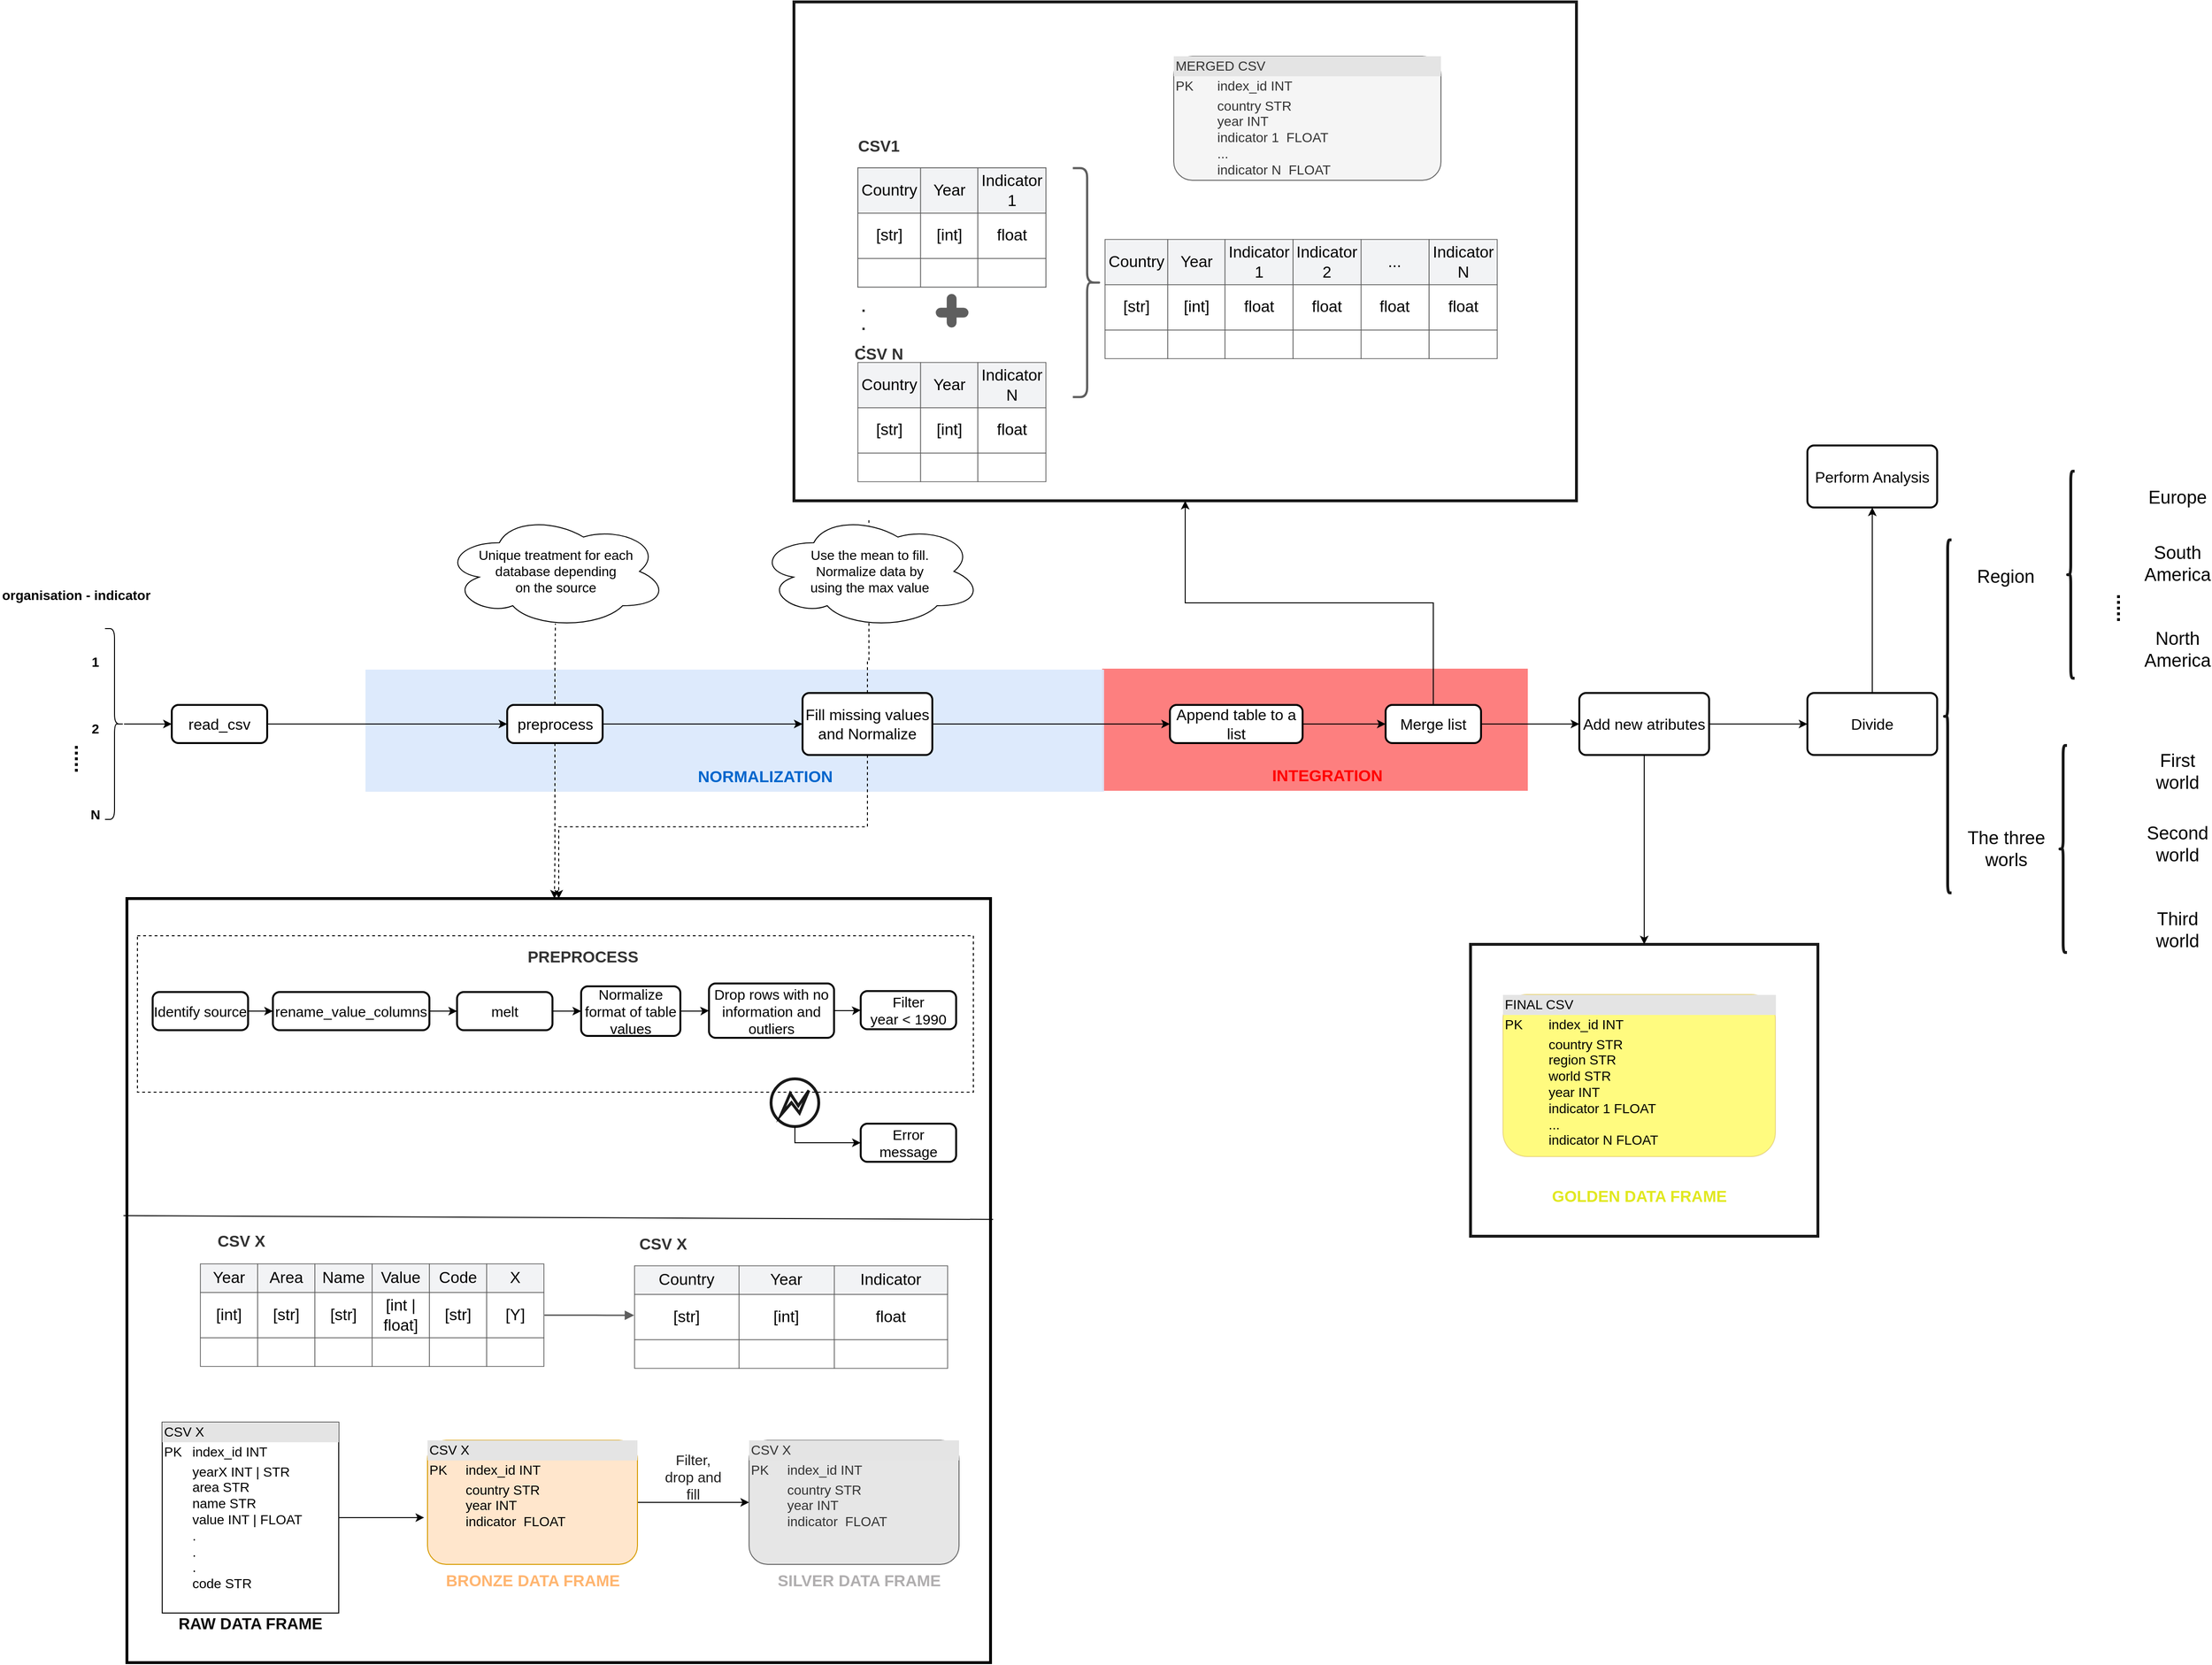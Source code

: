 <mxfile version="20.0.4" type="device"><diagram id="fOtdkiaOaogUFahWr9ya" name="Page-1"><mxGraphModel dx="1955" dy="2128" grid="0" gridSize="10" guides="1" tooltips="1" connect="1" arrows="1" fold="1" page="1" pageScale="1" pageWidth="850" pageHeight="1100" background="#ffffff" math="0" shadow="0"><root><mxCell id="0"/><mxCell id="1" parent="0"/><mxCell id="xh4NHgfW4Vpct7jD42i7-13" value="" style="rounded=0;whiteSpace=wrap;html=1;fontSize=15;fillColor=#FC0000;opacity=50;strokeColor=none;" parent="1" vertex="1"><mxGeometry x="1175" y="162" width="446" height="128" as="geometry"/></mxCell><mxCell id="xh4NHgfW4Vpct7jD42i7-11" value="" style="rounded=0;whiteSpace=wrap;html=1;fontSize=15;fillColor=#dae8fc;opacity=90;strokeColor=none;" parent="1" vertex="1"><mxGeometry x="403" y="163" width="774" height="128" as="geometry"/></mxCell><mxCell id="R3XSM7Yb_mV5I6MvcC-u-404" value="" style="rounded=0;whiteSpace=wrap;html=1;shadow=0;glass=0;labelBackgroundColor=#FDF7FF;sketch=0;fontSize=19;fontColor=#9C949A;strokeColor=default;strokeWidth=3;fillColor=none;opacity=90;" parent="1" vertex="1"><mxGeometry x="852" y="-537" width="820" height="523" as="geometry"/></mxCell><mxCell id="R3XSM7Yb_mV5I6MvcC-u-280" value="" style="rounded=0;whiteSpace=wrap;html=1;fontSize=14;fillColor=none;dashed=1;" parent="1" vertex="1"><mxGeometry x="164" y="442" width="876" height="164" as="geometry"/></mxCell><mxCell id="R3XSM7Yb_mV5I6MvcC-u-223" value="" style="rounded=0;whiteSpace=wrap;html=1;fontSize=14;fillColor=none;strokeWidth=3;" parent="1" vertex="1"><mxGeometry x="153" y="403" width="905" height="801" as="geometry"/></mxCell><mxCell id="R3XSM7Yb_mV5I6MvcC-u-1" value="" style="shape=image;html=1;verticalAlign=top;verticalLabelPosition=bottom;labelBackgroundColor=#ffffff;imageAspect=0;aspect=fixed;image=https://cdn1.iconfinder.com/data/icons/bootstrap-vol-3/16/filetype-csv-128.png" parent="1" vertex="1"><mxGeometry x="80" y="120" width="40" height="40" as="geometry"/></mxCell><mxCell id="R3XSM7Yb_mV5I6MvcC-u-2" value="" style="shape=image;html=1;verticalAlign=top;verticalLabelPosition=bottom;labelBackgroundColor=#ffffff;imageAspect=0;aspect=fixed;image=https://cdn1.iconfinder.com/data/icons/bootstrap-vol-3/16/filetype-csv-128.png" parent="1" vertex="1"><mxGeometry x="80" y="190" width="40" height="40" as="geometry"/></mxCell><mxCell id="R3XSM7Yb_mV5I6MvcC-u-3" value="" style="shape=image;html=1;verticalAlign=top;verticalLabelPosition=bottom;labelBackgroundColor=#ffffff;imageAspect=0;aspect=fixed;image=https://cdn1.iconfinder.com/data/icons/bootstrap-vol-3/16/filetype-csv-128.png" parent="1" vertex="1"><mxGeometry x="80" y="280" width="40" height="40" as="geometry"/></mxCell><mxCell id="R3XSM7Yb_mV5I6MvcC-u-4" value="&lt;b&gt;&lt;font style=&quot;font-size: 14px;&quot;&gt;1&lt;/font&gt;&lt;/b&gt;" style="text;html=1;strokeColor=none;fillColor=none;align=center;verticalAlign=middle;whiteSpace=wrap;rounded=0;" parent="1" vertex="1"><mxGeometry x="90" y="140" width="60" height="30" as="geometry"/></mxCell><mxCell id="R3XSM7Yb_mV5I6MvcC-u-5" value="&lt;b&gt;&lt;font style=&quot;font-size: 14px;&quot;&gt;2&lt;/font&gt;&lt;/b&gt;" style="text;html=1;strokeColor=none;fillColor=none;align=center;verticalAlign=middle;whiteSpace=wrap;rounded=0;" parent="1" vertex="1"><mxGeometry x="90" y="210" width="60" height="30" as="geometry"/></mxCell><mxCell id="R3XSM7Yb_mV5I6MvcC-u-6" value="&lt;b&gt;&lt;font style=&quot;font-size: 14px;&quot;&gt;N&lt;/font&gt;&lt;/b&gt;" style="text;html=1;strokeColor=none;fillColor=none;align=center;verticalAlign=middle;whiteSpace=wrap;rounded=0;" parent="1" vertex="1"><mxGeometry x="90" y="300" width="60" height="30" as="geometry"/></mxCell><mxCell id="R3XSM7Yb_mV5I6MvcC-u-10" value="" style="endArrow=none;dashed=1;html=1;rounded=0;fontSize=14;strokeWidth=3;dashPattern=1 1;" parent="1" edge="1"><mxGeometry width="50" height="50" relative="1" as="geometry"><mxPoint x="100" y="270" as="sourcePoint"/><mxPoint x="100" y="240" as="targetPoint"/></mxGeometry></mxCell><mxCell id="R3XSM7Yb_mV5I6MvcC-u-17" style="edgeStyle=orthogonalEdgeStyle;rounded=0;orthogonalLoop=1;jettySize=auto;html=1;entryX=0;entryY=0.5;entryDx=0;entryDy=0;fontSize=14;strokeWidth=1;" parent="1" source="R3XSM7Yb_mV5I6MvcC-u-13" target="R3XSM7Yb_mV5I6MvcC-u-15" edge="1"><mxGeometry relative="1" as="geometry"/></mxCell><mxCell id="R3XSM7Yb_mV5I6MvcC-u-13" value="" style="shape=curlyBracket;whiteSpace=wrap;html=1;rounded=1;flipH=1;fontSize=14;size=0.5;" parent="1" vertex="1"><mxGeometry x="130" y="120" width="20" height="200" as="geometry"/></mxCell><mxCell id="R3XSM7Yb_mV5I6MvcC-u-262" style="edgeStyle=orthogonalEdgeStyle;rounded=0;orthogonalLoop=1;jettySize=auto;html=1;entryX=0;entryY=0.5;entryDx=0;entryDy=0;fontSize=19;endArrow=classic;endFill=1;strokeWidth=1;" parent="1" source="R3XSM7Yb_mV5I6MvcC-u-15" target="R3XSM7Yb_mV5I6MvcC-u-18" edge="1"><mxGeometry relative="1" as="geometry"/></mxCell><mxCell id="R3XSM7Yb_mV5I6MvcC-u-15" value="read_csv" style="rounded=1;whiteSpace=wrap;html=1;absoluteArcSize=1;arcSize=14;strokeWidth=2;fontSize=16;" parent="1" vertex="1"><mxGeometry x="200" y="200" width="100" height="40" as="geometry"/></mxCell><mxCell id="R3XSM7Yb_mV5I6MvcC-u-22" style="edgeStyle=orthogonalEdgeStyle;rounded=0;orthogonalLoop=1;jettySize=auto;html=1;entryX=0.5;entryY=0.956;entryDx=0;entryDy=0;entryPerimeter=0;fontSize=14;strokeWidth=1;dashed=1;endArrow=none;endFill=0;" parent="1" source="R3XSM7Yb_mV5I6MvcC-u-18" target="R3XSM7Yb_mV5I6MvcC-u-20" edge="1"><mxGeometry relative="1" as="geometry"/></mxCell><mxCell id="R3XSM7Yb_mV5I6MvcC-u-287" style="edgeStyle=orthogonalEdgeStyle;rounded=0;orthogonalLoop=1;jettySize=auto;html=1;fontSize=19;endArrow=classic;endFill=1;strokeWidth=1;dashed=1;" parent="1" source="R3XSM7Yb_mV5I6MvcC-u-18" target="R3XSM7Yb_mV5I6MvcC-u-223" edge="1"><mxGeometry relative="1" as="geometry"><Array as="points"><mxPoint x="601" y="360"/><mxPoint x="601" y="360"/></Array></mxGeometry></mxCell><mxCell id="TYHqvzjAZ8cryNzLJb-R-1" style="edgeStyle=orthogonalEdgeStyle;rounded=0;orthogonalLoop=1;jettySize=auto;html=1;entryX=0;entryY=0.5;entryDx=0;entryDy=0;" edge="1" parent="1" source="R3XSM7Yb_mV5I6MvcC-u-18" target="R3XSM7Yb_mV5I6MvcC-u-341"><mxGeometry relative="1" as="geometry"/></mxCell><mxCell id="R3XSM7Yb_mV5I6MvcC-u-18" value="preprocess" style="rounded=1;whiteSpace=wrap;html=1;absoluteArcSize=1;arcSize=14;strokeWidth=2;fontSize=16;" parent="1" vertex="1"><mxGeometry x="551.5" y="200" width="100" height="40" as="geometry"/></mxCell><mxCell id="R3XSM7Yb_mV5I6MvcC-u-19" value="&lt;b&gt;organisation - indicator&lt;/b&gt;" style="text;html=1;strokeColor=none;fillColor=none;align=center;verticalAlign=middle;whiteSpace=wrap;rounded=0;fontSize=14;" parent="1" vertex="1"><mxGeometry x="20" y="70" width="160" height="30" as="geometry"/></mxCell><mxCell id="R3XSM7Yb_mV5I6MvcC-u-20" value="Unique treatment for each &lt;br&gt;database depending &lt;br&gt;on the source" style="ellipse;shape=cloud;whiteSpace=wrap;html=1;rounded=0;fontSize=14;" parent="1" vertex="1"><mxGeometry x="484.5" width="235" height="120" as="geometry"/></mxCell><mxCell id="R3XSM7Yb_mV5I6MvcC-u-180" value="" style="group;dropTarget=0;pointerEvents=0;html=1;" parent="1" vertex="1"><mxGeometry x="229.97" y="786" width="360" height="107" as="geometry"/></mxCell><mxCell id="R3XSM7Yb_mV5I6MvcC-u-181" value="Year " style="shape=partialRectangle;html=1;whiteSpace=wrap;connectable=0;fillColor=#f2f3f5;strokeOpacity=100;verticalAlign=middle;spacing=3.8;strokeColor=#5e5e5e;rounded=1;absoluteArcSize=1;arcSize=9;strokeWidth=0.8;fontSize=16.7;" parent="R3XSM7Yb_mV5I6MvcC-u-180" vertex="1"><mxGeometry width="60" height="30" as="geometry"/></mxCell><mxCell id="R3XSM7Yb_mV5I6MvcC-u-182" value="Area " style="shape=partialRectangle;html=1;whiteSpace=wrap;connectable=0;fillColor=#f2f3f5;strokeOpacity=100;verticalAlign=middle;spacing=3.8;strokeColor=#5e5e5e;rounded=1;absoluteArcSize=1;arcSize=9;strokeWidth=0.8;fontSize=16.7;" parent="R3XSM7Yb_mV5I6MvcC-u-180" vertex="1"><mxGeometry x="60" width="60" height="30" as="geometry"/></mxCell><mxCell id="R3XSM7Yb_mV5I6MvcC-u-183" value="Name " style="shape=partialRectangle;html=1;whiteSpace=wrap;connectable=0;fillColor=#f2f3f5;strokeOpacity=100;verticalAlign=middle;spacing=3.8;strokeColor=#5e5e5e;rounded=1;absoluteArcSize=1;arcSize=9;strokeWidth=0.8;fontSize=16.7;" parent="R3XSM7Yb_mV5I6MvcC-u-180" vertex="1"><mxGeometry x="120" width="60" height="30" as="geometry"/></mxCell><mxCell id="R3XSM7Yb_mV5I6MvcC-u-184" value="Value" style="shape=partialRectangle;html=1;whiteSpace=wrap;connectable=0;fillColor=#f2f3f5;strokeOpacity=100;fillOpacity=100;verticalAlign=middle;spacing=3.8;strokeColor=#5e5e5e;rounded=1;absoluteArcSize=1;arcSize=9;strokeWidth=0.8;fontSize=16.7;" parent="R3XSM7Yb_mV5I6MvcC-u-180" vertex="1"><mxGeometry x="180" width="60" height="30" as="geometry"/></mxCell><mxCell id="R3XSM7Yb_mV5I6MvcC-u-185" value="Code " style="shape=partialRectangle;html=1;whiteSpace=wrap;connectable=0;fillColor=#f2f3f5;strokeOpacity=100;fillOpacity=100;verticalAlign=middle;spacing=3.8;strokeColor=#5e5e5e;rounded=1;absoluteArcSize=1;arcSize=9;strokeWidth=0.8;fontSize=16.7;" parent="R3XSM7Yb_mV5I6MvcC-u-180" vertex="1"><mxGeometry x="240" width="60" height="30" as="geometry"/></mxCell><mxCell id="R3XSM7Yb_mV5I6MvcC-u-186" value="X" style="shape=partialRectangle;html=1;whiteSpace=wrap;connectable=0;fillColor=#f2f3f5;strokeOpacity=100;fillOpacity=100;verticalAlign=middle;spacing=3.8;strokeColor=#5e5e5e;rounded=1;absoluteArcSize=1;arcSize=9;strokeWidth=0.8;fontSize=16.7;" parent="R3XSM7Yb_mV5I6MvcC-u-180" vertex="1"><mxGeometry x="300" width="60" height="30" as="geometry"/></mxCell><mxCell id="R3XSM7Yb_mV5I6MvcC-u-187" value="[int]" style="shape=partialRectangle;html=1;whiteSpace=wrap;connectable=0;strokeOpacity=100;verticalAlign=middle;spacing=3.8;strokeColor=#5e5e5e;rounded=1;absoluteArcSize=1;arcSize=9;strokeWidth=0.8;fontSize=16.7;" parent="R3XSM7Yb_mV5I6MvcC-u-180" vertex="1"><mxGeometry y="30" width="60" height="47.5" as="geometry"/></mxCell><mxCell id="R3XSM7Yb_mV5I6MvcC-u-188" value="[str]" style="shape=partialRectangle;html=1;whiteSpace=wrap;connectable=0;strokeOpacity=100;verticalAlign=middle;spacing=3.8;strokeColor=#5e5e5e;rounded=1;absoluteArcSize=1;arcSize=9;strokeWidth=0.8;fontSize=16.7;" parent="R3XSM7Yb_mV5I6MvcC-u-180" vertex="1"><mxGeometry x="60" y="30" width="60" height="47.5" as="geometry"/></mxCell><mxCell id="R3XSM7Yb_mV5I6MvcC-u-189" value="[str]" style="shape=partialRectangle;html=1;whiteSpace=wrap;connectable=0;strokeOpacity=100;verticalAlign=middle;spacing=3.8;strokeColor=#5e5e5e;rounded=1;absoluteArcSize=1;arcSize=9;strokeWidth=0.8;fontSize=16.7;" parent="R3XSM7Yb_mV5I6MvcC-u-180" vertex="1"><mxGeometry x="120" y="30" width="60" height="47.5" as="geometry"/></mxCell><mxCell id="R3XSM7Yb_mV5I6MvcC-u-190" value="[int | float]" style="shape=partialRectangle;html=1;whiteSpace=wrap;connectable=0;strokeOpacity=100;verticalAlign=middle;spacing=3.8;strokeColor=#5e5e5e;rounded=1;absoluteArcSize=1;arcSize=9;strokeWidth=0.8;fontSize=16.7;" parent="R3XSM7Yb_mV5I6MvcC-u-180" vertex="1"><mxGeometry x="180" y="30" width="60" height="47.5" as="geometry"/></mxCell><mxCell id="R3XSM7Yb_mV5I6MvcC-u-191" value="[str]" style="shape=partialRectangle;html=1;whiteSpace=wrap;connectable=0;strokeOpacity=100;verticalAlign=middle;spacing=3.8;strokeColor=#5e5e5e;rounded=1;absoluteArcSize=1;arcSize=9;strokeWidth=0.8;fontSize=16.7;" parent="R3XSM7Yb_mV5I6MvcC-u-180" vertex="1"><mxGeometry x="240" y="30" width="60" height="47.5" as="geometry"/></mxCell><mxCell id="R3XSM7Yb_mV5I6MvcC-u-192" value="[Y]" style="shape=partialRectangle;html=1;whiteSpace=wrap;connectable=0;strokeOpacity=100;verticalAlign=middle;spacing=3.8;strokeColor=#5e5e5e;rounded=1;absoluteArcSize=1;arcSize=9;strokeWidth=0.8;fontSize=16.7;" parent="R3XSM7Yb_mV5I6MvcC-u-180" vertex="1"><mxGeometry x="300" y="30" width="60" height="47.5" as="geometry"/></mxCell><mxCell id="R3XSM7Yb_mV5I6MvcC-u-193" value="" style="shape=partialRectangle;html=1;whiteSpace=wrap;connectable=0;strokeOpacity=100;verticalAlign=middle;spacing=3.8;strokeColor=#5e5e5e;rounded=1;absoluteArcSize=1;arcSize=9;strokeWidth=0.8;fontSize=13;" parent="R3XSM7Yb_mV5I6MvcC-u-180" vertex="1"><mxGeometry y="77.5" width="60" height="30" as="geometry"/></mxCell><mxCell id="R3XSM7Yb_mV5I6MvcC-u-194" value="" style="shape=partialRectangle;html=1;whiteSpace=wrap;connectable=0;strokeOpacity=100;verticalAlign=middle;spacing=3.8;strokeColor=#5e5e5e;rounded=1;absoluteArcSize=1;arcSize=9;strokeWidth=0.8;fontSize=13;" parent="R3XSM7Yb_mV5I6MvcC-u-180" vertex="1"><mxGeometry x="60" y="77.5" width="60" height="30" as="geometry"/></mxCell><mxCell id="R3XSM7Yb_mV5I6MvcC-u-195" value="" style="shape=partialRectangle;html=1;whiteSpace=wrap;connectable=0;strokeOpacity=100;verticalAlign=middle;spacing=3.8;strokeColor=#5e5e5e;rounded=1;absoluteArcSize=1;arcSize=9;strokeWidth=0.8;fontSize=13;" parent="R3XSM7Yb_mV5I6MvcC-u-180" vertex="1"><mxGeometry x="120" y="77.5" width="60" height="30" as="geometry"/></mxCell><mxCell id="R3XSM7Yb_mV5I6MvcC-u-196" value="" style="shape=partialRectangle;html=1;whiteSpace=wrap;connectable=0;strokeOpacity=100;verticalAlign=middle;spacing=3.8;strokeColor=#5e5e5e;rounded=1;absoluteArcSize=1;arcSize=9;strokeWidth=0.8;fontSize=13;" parent="R3XSM7Yb_mV5I6MvcC-u-180" vertex="1"><mxGeometry x="180" y="77.5" width="60" height="30" as="geometry"/></mxCell><mxCell id="R3XSM7Yb_mV5I6MvcC-u-197" value="" style="shape=partialRectangle;html=1;whiteSpace=wrap;connectable=0;strokeOpacity=100;verticalAlign=middle;spacing=3.8;strokeColor=#5e5e5e;rounded=1;absoluteArcSize=1;arcSize=9;strokeWidth=0.8;fontSize=13;" parent="R3XSM7Yb_mV5I6MvcC-u-180" vertex="1"><mxGeometry x="240" y="77.5" width="60" height="30" as="geometry"/></mxCell><mxCell id="R3XSM7Yb_mV5I6MvcC-u-198" value="" style="shape=partialRectangle;html=1;whiteSpace=wrap;connectable=0;strokeOpacity=100;verticalAlign=middle;spacing=3.8;strokeColor=#5e5e5e;rounded=1;absoluteArcSize=1;arcSize=9;strokeWidth=0.8;fontSize=13;" parent="R3XSM7Yb_mV5I6MvcC-u-180" vertex="1"><mxGeometry x="300" y="77.5" width="60" height="30" as="geometry"/></mxCell><mxCell id="R3XSM7Yb_mV5I6MvcC-u-199" value="" style="group;dropTarget=0;pointerEvents=0;html=1;" parent="1" vertex="1"><mxGeometry x="684.97" y="788" width="328" height="107" as="geometry"/></mxCell><mxCell id="R3XSM7Yb_mV5I6MvcC-u-200" value="Country" style="shape=partialRectangle;html=1;whiteSpace=wrap;connectable=0;fillColor=#f2f3f5;strokeOpacity=100;verticalAlign=middle;spacing=3.8;strokeColor=#5e5e5e;rounded=1;absoluteArcSize=1;arcSize=9;strokeWidth=0.8;fontSize=16.7;" parent="R3XSM7Yb_mV5I6MvcC-u-199" vertex="1"><mxGeometry width="109.457" height="30" as="geometry"/></mxCell><mxCell id="R3XSM7Yb_mV5I6MvcC-u-201" value="Year" style="shape=partialRectangle;html=1;whiteSpace=wrap;connectable=0;fillColor=#f2f3f5;strokeOpacity=100;verticalAlign=middle;spacing=3.8;strokeColor=#5e5e5e;rounded=1;absoluteArcSize=1;arcSize=9;strokeWidth=0.8;fontSize=16.7;" parent="R3XSM7Yb_mV5I6MvcC-u-199" vertex="1"><mxGeometry x="109.457" width="99.898" height="30" as="geometry"/></mxCell><mxCell id="R3XSM7Yb_mV5I6MvcC-u-202" value="Indicator" style="shape=partialRectangle;html=1;whiteSpace=wrap;connectable=0;fillColor=#f2f3f5;strokeOpacity=100;verticalAlign=middle;spacing=3.8;strokeColor=#5e5e5e;rounded=1;absoluteArcSize=1;arcSize=9;strokeWidth=0.8;fontSize=16.7;" parent="R3XSM7Yb_mV5I6MvcC-u-199" vertex="1"><mxGeometry x="209.355" width="118.707" height="30" as="geometry"/></mxCell><mxCell id="R3XSM7Yb_mV5I6MvcC-u-203" value="[str]" style="shape=partialRectangle;html=1;whiteSpace=wrap;connectable=0;strokeOpacity=100;verticalAlign=middle;spacing=3.8;strokeColor=#5e5e5e;rounded=1;absoluteArcSize=1;arcSize=9;strokeWidth=0.8;fontSize=16.7;" parent="R3XSM7Yb_mV5I6MvcC-u-199" vertex="1"><mxGeometry y="30" width="109.457" height="47.5" as="geometry"/></mxCell><mxCell id="R3XSM7Yb_mV5I6MvcC-u-204" value="[int]" style="shape=partialRectangle;html=1;whiteSpace=wrap;connectable=0;strokeOpacity=100;verticalAlign=middle;spacing=3.8;strokeColor=#5e5e5e;rounded=1;absoluteArcSize=1;arcSize=9;strokeWidth=0.8;fontSize=16.7;" parent="R3XSM7Yb_mV5I6MvcC-u-199" vertex="1"><mxGeometry x="109.457" y="30" width="99.898" height="47.5" as="geometry"/></mxCell><mxCell id="R3XSM7Yb_mV5I6MvcC-u-205" value="float" style="shape=partialRectangle;html=1;whiteSpace=wrap;connectable=0;strokeOpacity=100;verticalAlign=middle;spacing=3.8;strokeColor=#5e5e5e;rounded=1;absoluteArcSize=1;arcSize=9;strokeWidth=0.8;fontSize=16.7;" parent="R3XSM7Yb_mV5I6MvcC-u-199" vertex="1"><mxGeometry x="209.295" y="30" width="118.707" height="47.5" as="geometry"/></mxCell><mxCell id="R3XSM7Yb_mV5I6MvcC-u-206" value="" style="shape=partialRectangle;html=1;whiteSpace=wrap;connectable=0;strokeOpacity=100;verticalAlign=middle;spacing=3.8;strokeColor=#5e5e5e;rounded=1;absoluteArcSize=1;arcSize=9;strokeWidth=0.8;fontSize=13;" parent="R3XSM7Yb_mV5I6MvcC-u-199" vertex="1"><mxGeometry y="77.5" width="109.457" height="30" as="geometry"/></mxCell><mxCell id="R3XSM7Yb_mV5I6MvcC-u-207" value="" style="shape=partialRectangle;html=1;whiteSpace=wrap;connectable=0;strokeOpacity=100;verticalAlign=middle;spacing=3.8;strokeColor=#5e5e5e;rounded=1;absoluteArcSize=1;arcSize=9;strokeWidth=0.8;fontSize=13;" parent="R3XSM7Yb_mV5I6MvcC-u-199" vertex="1"><mxGeometry x="109.457" y="77.5" width="99.898" height="30" as="geometry"/></mxCell><mxCell id="R3XSM7Yb_mV5I6MvcC-u-208" value="" style="shape=partialRectangle;html=1;whiteSpace=wrap;connectable=0;strokeOpacity=100;verticalAlign=middle;spacing=3.8;strokeColor=#5e5e5e;rounded=1;absoluteArcSize=1;arcSize=9;strokeWidth=0.8;fontSize=13;" parent="R3XSM7Yb_mV5I6MvcC-u-199" vertex="1"><mxGeometry x="209.355" y="77.5" width="118.707" height="30" as="geometry"/></mxCell><UserObject label="" lucidchartObjectId="cMGt6G3myTZU" id="R3XSM7Yb_mV5I6MvcC-u-209"><mxCell style="html=1;jettySize=18;whiteSpace=wrap;fontSize=13;strokeColor=#5E5E5E;strokeWidth=1.5;rounded=1;arcSize=12;edgeStyle=orthogonalEdgeStyle;startArrow=none;endArrow=block;endFill=1;exitX=1.001;exitY=0.5;exitPerimeter=0;entryX=-0.002;entryY=0.483;entryPerimeter=0;" parent="1" source="R3XSM7Yb_mV5I6MvcC-u-180" target="R3XSM7Yb_mV5I6MvcC-u-199" edge="1"><mxGeometry width="100" height="100" relative="1" as="geometry"><Array as="points"/></mxGeometry></mxCell></UserObject><UserObject label="CSV X" lucidchartObjectId="cNGt8vhdh5Gm" id="R3XSM7Yb_mV5I6MvcC-u-210"><mxCell style="html=1;overflow=block;blockSpacing=1;whiteSpace=wrap;fontSize=16.7;fontColor=#333333;align=center;spacing=3.8;strokeOpacity=0;fillOpacity=0;rounded=1;absoluteArcSize=1;arcSize=9;fillColor=#ffffff;strokeWidth=2.3;fontStyle=1" parent="1" vertex="1"><mxGeometry x="182.97" y="740" width="180" height="45" as="geometry"/></mxCell></UserObject><UserObject label="CSV X" lucidchartObjectId="wNGt5h1TOMRM" id="R3XSM7Yb_mV5I6MvcC-u-211"><mxCell style="html=1;overflow=block;blockSpacing=1;whiteSpace=wrap;fontSize=16.7;fontColor=#333333;align=center;spacing=3.8;strokeOpacity=0;fillOpacity=0;rounded=1;absoluteArcSize=1;arcSize=9;fillColor=#ffffff;strokeWidth=2.3;fontStyle=1" parent="1" vertex="1"><mxGeometry x="624.97" y="743" width="180" height="45" as="geometry"/></mxCell></UserObject><mxCell id="R3XSM7Yb_mV5I6MvcC-u-226" style="edgeStyle=orthogonalEdgeStyle;rounded=0;orthogonalLoop=1;jettySize=auto;html=1;entryX=-0.016;entryY=0.623;entryDx=0;entryDy=0;entryPerimeter=0;fontSize=14;endArrow=classic;endFill=1;strokeWidth=1;" parent="1" source="R3XSM7Yb_mV5I6MvcC-u-221" target="R3XSM7Yb_mV5I6MvcC-u-222" edge="1"><mxGeometry relative="1" as="geometry"/></mxCell><mxCell id="R3XSM7Yb_mV5I6MvcC-u-221" value="&lt;div style=&quot;box-sizing:border-box;width:100%;background:#e4e4e4;padding:2px;&quot;&gt;CSV X&lt;/div&gt;&lt;table style=&quot;width:100%;font-size:1em;&quot; cellpadding=&quot;2&quot; cellspacing=&quot;0&quot;&gt;&lt;tbody&gt;&lt;tr&gt;&lt;td&gt;PK&lt;/td&gt;&lt;td&gt;index_id INT&lt;/td&gt;&lt;/tr&gt;&lt;tr&gt;&lt;td&gt;&lt;br&gt;&lt;/td&gt;&lt;td&gt;yearX INT | STR&lt;br&gt;area STR&lt;br&gt;name STR&lt;br&gt;value INT | FLOAT&lt;br&gt;.&lt;br&gt;.&lt;br&gt;.&lt;br&gt;code STR&lt;br&gt;&lt;br&gt;&lt;/td&gt;&lt;/tr&gt;&lt;tr&gt;&lt;td&gt;&lt;/td&gt;&lt;td&gt;&lt;br&gt;&lt;/td&gt;&lt;/tr&gt;&lt;/tbody&gt;&lt;/table&gt;" style="verticalAlign=top;align=left;overflow=fill;html=1;rounded=0;fontSize=14;glass=0;sketch=0;perimeterSpacing=0;" parent="1" vertex="1"><mxGeometry x="189.97" y="952" width="185" height="200" as="geometry"/></mxCell><mxCell id="xh4NHgfW4Vpct7jD42i7-8" style="edgeStyle=orthogonalEdgeStyle;rounded=0;orthogonalLoop=1;jettySize=auto;html=1;entryX=0;entryY=0.5;entryDx=0;entryDy=0;fontColor=#FFB570;" parent="1" source="R3XSM7Yb_mV5I6MvcC-u-222" target="xh4NHgfW4Vpct7jD42i7-6" edge="1"><mxGeometry relative="1" as="geometry"/></mxCell><mxCell id="R3XSM7Yb_mV5I6MvcC-u-222" value="&lt;div style=&quot;box-sizing:border-box;width:100%;background:#e4e4e4;padding:2px;&quot;&gt;CSV X&lt;/div&gt;&lt;table style=&quot;width:100%;font-size:1em;&quot; cellpadding=&quot;2&quot; cellspacing=&quot;0&quot;&gt;&lt;tbody&gt;&lt;tr&gt;&lt;td&gt;PK&lt;/td&gt;&lt;td&gt;index_id INT&lt;br&gt;&lt;/td&gt;&lt;/tr&gt;&lt;tr&gt;&lt;td&gt;&lt;br&gt;&lt;/td&gt;&lt;td&gt;country STR&lt;br&gt;year INT&lt;br&gt;indicator&amp;nbsp; FLOAT&lt;br&gt;&lt;br&gt;&lt;br&gt;&lt;/td&gt;&lt;/tr&gt;&lt;tr&gt;&lt;td&gt;&lt;/td&gt;&lt;td&gt;&lt;br&gt;&lt;/td&gt;&lt;/tr&gt;&lt;/tbody&gt;&lt;/table&gt;" style="verticalAlign=top;align=left;overflow=fill;html=1;rounded=1;fontSize=14;fillColor=#ffe6cc;strokeColor=#d79b00;" parent="1" vertex="1"><mxGeometry x="468" y="971" width="220" height="130" as="geometry"/></mxCell><mxCell id="R3XSM7Yb_mV5I6MvcC-u-261" value="" style="endArrow=none;html=1;rounded=0;fontSize=19;strokeWidth=1;entryX=1.003;entryY=0.42;entryDx=0;entryDy=0;entryPerimeter=0;exitX=-0.004;exitY=0.415;exitDx=0;exitDy=0;exitPerimeter=0;" parent="1" source="R3XSM7Yb_mV5I6MvcC-u-223" target="R3XSM7Yb_mV5I6MvcC-u-223" edge="1"><mxGeometry width="50" height="50" relative="1" as="geometry"><mxPoint x="150" y="723" as="sourcePoint"/><mxPoint x="238" y="702" as="targetPoint"/></mxGeometry></mxCell><mxCell id="R3XSM7Yb_mV5I6MvcC-u-263" style="edgeStyle=orthogonalEdgeStyle;rounded=0;orthogonalLoop=1;jettySize=auto;html=1;entryX=0;entryY=0.5;entryDx=0;entryDy=0;fontSize=19;endArrow=classic;endFill=1;strokeWidth=1;" parent="1" source="R3XSM7Yb_mV5I6MvcC-u-264" target="R3XSM7Yb_mV5I6MvcC-u-265" edge="1"><mxGeometry relative="1" as="geometry"/></mxCell><mxCell id="R3XSM7Yb_mV5I6MvcC-u-264" value="Identify source" style="rounded=1;whiteSpace=wrap;html=1;absoluteArcSize=1;arcSize=14;strokeWidth=2;fontSize=15;" parent="1" vertex="1"><mxGeometry x="179.97" y="501" width="100" height="40" as="geometry"/></mxCell><mxCell id="R3XSM7Yb_mV5I6MvcC-u-273" style="edgeStyle=orthogonalEdgeStyle;rounded=0;orthogonalLoop=1;jettySize=auto;html=1;fontSize=19;endArrow=classic;endFill=1;strokeWidth=1;" parent="1" source="R3XSM7Yb_mV5I6MvcC-u-265" target="R3XSM7Yb_mV5I6MvcC-u-267" edge="1"><mxGeometry relative="1" as="geometry"/></mxCell><mxCell id="R3XSM7Yb_mV5I6MvcC-u-265" value="rename_value_columns" style="rounded=1;whiteSpace=wrap;html=1;absoluteArcSize=1;arcSize=14;strokeWidth=2;fontSize=15;" parent="1" vertex="1"><mxGeometry x="305.97" y="501" width="164" height="40" as="geometry"/></mxCell><mxCell id="R3XSM7Yb_mV5I6MvcC-u-266" style="edgeStyle=orthogonalEdgeStyle;rounded=0;orthogonalLoop=1;jettySize=auto;html=1;entryX=0;entryY=0.5;entryDx=0;entryDy=0;fontSize=19;endArrow=classic;endFill=1;strokeWidth=1;" parent="1" source="R3XSM7Yb_mV5I6MvcC-u-267" target="R3XSM7Yb_mV5I6MvcC-u-268" edge="1"><mxGeometry relative="1" as="geometry"/></mxCell><mxCell id="R3XSM7Yb_mV5I6MvcC-u-267" value="melt" style="rounded=1;whiteSpace=wrap;html=1;absoluteArcSize=1;arcSize=14;strokeWidth=2;fontSize=15;" parent="1" vertex="1"><mxGeometry x="498.94" y="501" width="100" height="40" as="geometry"/></mxCell><mxCell id="R3XSM7Yb_mV5I6MvcC-u-275" style="edgeStyle=orthogonalEdgeStyle;rounded=0;orthogonalLoop=1;jettySize=auto;html=1;fontSize=19;endArrow=classic;endFill=1;strokeWidth=1;" parent="1" source="R3XSM7Yb_mV5I6MvcC-u-268" target="R3XSM7Yb_mV5I6MvcC-u-270" edge="1"><mxGeometry relative="1" as="geometry"/></mxCell><mxCell id="R3XSM7Yb_mV5I6MvcC-u-268" value="Normalize format of table values" style="rounded=1;whiteSpace=wrap;html=1;absoluteArcSize=1;arcSize=14;strokeWidth=2;fontSize=15;" parent="1" vertex="1"><mxGeometry x="628.97" y="495" width="104" height="52" as="geometry"/></mxCell><mxCell id="R3XSM7Yb_mV5I6MvcC-u-269" style="edgeStyle=orthogonalEdgeStyle;rounded=0;orthogonalLoop=1;jettySize=auto;html=1;entryX=0;entryY=0.5;entryDx=0;entryDy=0;fontSize=19;endArrow=classic;endFill=1;strokeWidth=1;" parent="1" source="R3XSM7Yb_mV5I6MvcC-u-270" target="R3XSM7Yb_mV5I6MvcC-u-271" edge="1"><mxGeometry relative="1" as="geometry"/></mxCell><mxCell id="R3XSM7Yb_mV5I6MvcC-u-270" value="Drop rows with no information and outliers" style="rounded=1;whiteSpace=wrap;html=1;absoluteArcSize=1;arcSize=14;strokeWidth=2;fontSize=15;" parent="1" vertex="1"><mxGeometry x="762.97" y="492" width="131.03" height="57" as="geometry"/></mxCell><mxCell id="R3XSM7Yb_mV5I6MvcC-u-271" value="Filter &lt;br style=&quot;font-size: 15px;&quot;&gt;year &amp;lt; 1990" style="rounded=1;whiteSpace=wrap;html=1;absoluteArcSize=1;arcSize=14;strokeWidth=2;fontSize=15;" parent="1" vertex="1"><mxGeometry x="921.94" y="500" width="100" height="40" as="geometry"/></mxCell><mxCell id="R3XSM7Yb_mV5I6MvcC-u-272" style="edgeStyle=orthogonalEdgeStyle;rounded=0;orthogonalLoop=1;jettySize=auto;html=1;exitX=0.5;exitY=1;exitDx=0;exitDy=0;fontSize=19;endArrow=classic;endFill=1;strokeWidth=1;" parent="1" source="R3XSM7Yb_mV5I6MvcC-u-265" target="R3XSM7Yb_mV5I6MvcC-u-265" edge="1"><mxGeometry relative="1" as="geometry"/></mxCell><mxCell id="R3XSM7Yb_mV5I6MvcC-u-283" style="edgeStyle=orthogonalEdgeStyle;rounded=0;orthogonalLoop=1;jettySize=auto;html=1;entryX=0;entryY=0.5;entryDx=0;entryDy=0;fontSize=19;endArrow=classic;endFill=1;strokeWidth=1;" parent="1" source="R3XSM7Yb_mV5I6MvcC-u-281" target="R3XSM7Yb_mV5I6MvcC-u-282" edge="1"><mxGeometry relative="1" as="geometry"><Array as="points"><mxPoint x="853" y="659"/></Array></mxGeometry></mxCell><mxCell id="R3XSM7Yb_mV5I6MvcC-u-281" value="" style="points=[[0.145,0.145,0],[0.5,0,0],[0.855,0.145,0],[1,0.5,0],[0.855,0.855,0],[0.5,1,0],[0.145,0.855,0],[0,0.5,0]];shape=mxgraph.bpmn.event;html=1;verticalLabelPosition=bottom;labelBackgroundColor=#ffffff;verticalAlign=top;align=center;perimeter=ellipsePerimeter;outlineConnect=0;aspect=fixed;outline=eventInt;symbol=error;rounded=1;shadow=0;glass=0;sketch=0;fontSize=19;strokeColor=default;strokeWidth=3;fillColor=none;opacity=90;" parent="1" vertex="1"><mxGeometry x="828" y="592" width="50" height="50" as="geometry"/></mxCell><mxCell id="R3XSM7Yb_mV5I6MvcC-u-282" value="Error message" style="rounded=1;whiteSpace=wrap;html=1;absoluteArcSize=1;arcSize=14;strokeWidth=2;fontSize=15;" parent="1" vertex="1"><mxGeometry x="921.94" y="639" width="100" height="40" as="geometry"/></mxCell><UserObject label="PREPROCESS" lucidchartObjectId="cNGt8vhdh5Gm" id="R3XSM7Yb_mV5I6MvcC-u-284"><mxCell style="html=1;overflow=block;blockSpacing=1;whiteSpace=wrap;fontSize=16.7;fontColor=#333333;align=center;spacing=3.8;strokeOpacity=0;fillOpacity=0;rounded=1;absoluteArcSize=1;arcSize=9;fillColor=#ffffff;strokeWidth=2.3;fontStyle=1" parent="1" vertex="1"><mxGeometry x="540.5" y="442" width="180" height="45" as="geometry"/></mxCell></UserObject><mxCell id="TYHqvzjAZ8cryNzLJb-R-3" style="edgeStyle=orthogonalEdgeStyle;rounded=0;orthogonalLoop=1;jettySize=auto;html=1;" edge="1" parent="1" source="R3XSM7Yb_mV5I6MvcC-u-285" target="R3XSM7Yb_mV5I6MvcC-u-288"><mxGeometry relative="1" as="geometry"/></mxCell><mxCell id="R3XSM7Yb_mV5I6MvcC-u-285" value="Append table to a list" style="rounded=1;whiteSpace=wrap;html=1;absoluteArcSize=1;arcSize=14;strokeWidth=2;fontSize=16;" parent="1" vertex="1"><mxGeometry x="1246" y="200" width="139.03" height="40" as="geometry"/></mxCell><mxCell id="TYHqvzjAZ8cryNzLJb-R-4" style="edgeStyle=orthogonalEdgeStyle;rounded=0;orthogonalLoop=1;jettySize=auto;html=1;" edge="1" parent="1" source="R3XSM7Yb_mV5I6MvcC-u-288" target="xh4NHgfW4Vpct7jD42i7-1"><mxGeometry relative="1" as="geometry"/></mxCell><mxCell id="TYHqvzjAZ8cryNzLJb-R-6" style="edgeStyle=orthogonalEdgeStyle;rounded=0;orthogonalLoop=1;jettySize=auto;html=1;entryX=0.5;entryY=1;entryDx=0;entryDy=0;" edge="1" parent="1" source="R3XSM7Yb_mV5I6MvcC-u-288" target="R3XSM7Yb_mV5I6MvcC-u-404"><mxGeometry relative="1" as="geometry"/></mxCell><mxCell id="R3XSM7Yb_mV5I6MvcC-u-288" value="Merge list" style="rounded=1;whiteSpace=wrap;html=1;absoluteArcSize=1;arcSize=14;strokeWidth=2;fontSize=16;" parent="1" vertex="1"><mxGeometry x="1472" y="200" width="100" height="40" as="geometry"/></mxCell><mxCell id="R3XSM7Yb_mV5I6MvcC-u-292" value="" style="strokeColor=none;fillColor=none;whiteSpace=wrap;fontSize=13;align=center;spacing=3.8;strokeOpacity=100;rounded=1;absoluteArcSize=1;arcSize=9;strokeWidth=2.3;html=1;" parent="1" vertex="1"><mxGeometry x="1144" y="-363" width="45" height="240" as="geometry"/></mxCell><mxCell id="R3XSM7Yb_mV5I6MvcC-u-293" value="" style="shape=curlyBracket;rounded=1;flipH=1;whiteSpace=wrap;fontSize=13;align=center;spacing=3.8;strokeColor=#5e5e5e;strokeOpacity=100;strokeWidth=2.3;" parent="R3XSM7Yb_mV5I6MvcC-u-292" vertex="1"><mxGeometry width="30" height="240" as="geometry"/></mxCell><mxCell id="R3XSM7Yb_mV5I6MvcC-u-294" value="" style="strokeColor=none;fillColor=none;whiteSpace=wrap;fontSize=13;align=center;spacing=3.8;strokeOpacity=100;rounded=1;absoluteArcSize=1;arcSize=9;strokeWidth=2.3;" parent="R3XSM7Yb_mV5I6MvcC-u-292" vertex="1"><mxGeometry x="30" width="15" height="240" as="geometry"/></mxCell><mxCell id="R3XSM7Yb_mV5I6MvcC-u-295" value="" style="group;dropTarget=0;pointerEvents=0;html=1;fillColor=#eeeeee;strokeColor=#36393d;" parent="1" vertex="1"><mxGeometry x="919" y="-363" width="197" height="125" as="geometry"/></mxCell><mxCell id="R3XSM7Yb_mV5I6MvcC-u-296" value="Country" style="shape=partialRectangle;html=1;whiteSpace=wrap;connectable=0;fillColor=#f2f3f5;strokeOpacity=100;verticalAlign=middle;spacing=3.8;strokeColor=#5e5e5e;rounded=1;absoluteArcSize=1;arcSize=9;strokeWidth=0.8;fontSize=16.7;" parent="R3XSM7Yb_mV5I6MvcC-u-295" vertex="1"><mxGeometry width="65.741" height="47.5" as="geometry"/></mxCell><mxCell id="R3XSM7Yb_mV5I6MvcC-u-297" value="Year" style="shape=partialRectangle;html=1;whiteSpace=wrap;connectable=0;fillColor=#f2f3f5;strokeOpacity=100;verticalAlign=middle;spacing=3.8;strokeColor=#5e5e5e;rounded=1;absoluteArcSize=1;arcSize=9;strokeWidth=0.8;fontSize=16.7;" parent="R3XSM7Yb_mV5I6MvcC-u-295" vertex="1"><mxGeometry x="65.741" width="60" height="47.5" as="geometry"/></mxCell><mxCell id="R3XSM7Yb_mV5I6MvcC-u-298" value="Indicator 1" style="shape=partialRectangle;html=1;whiteSpace=wrap;connectable=0;fillColor=#f2f3f5;strokeOpacity=100;verticalAlign=middle;spacing=3.8;strokeColor=#5e5e5e;rounded=1;absoluteArcSize=1;arcSize=9;strokeWidth=0.8;fontSize=16.7;" parent="R3XSM7Yb_mV5I6MvcC-u-295" vertex="1"><mxGeometry x="125.741" width="71.296" height="47.5" as="geometry"/></mxCell><mxCell id="R3XSM7Yb_mV5I6MvcC-u-299" value="[str]" style="shape=partialRectangle;html=1;whiteSpace=wrap;connectable=0;strokeOpacity=100;verticalAlign=middle;spacing=3.8;strokeColor=#5e5e5e;rounded=1;absoluteArcSize=1;arcSize=9;strokeWidth=0.8;fontSize=16.7;" parent="R3XSM7Yb_mV5I6MvcC-u-295" vertex="1"><mxGeometry y="47.5" width="65.741" height="47.5" as="geometry"/></mxCell><mxCell id="R3XSM7Yb_mV5I6MvcC-u-300" value="[int]" style="shape=partialRectangle;html=1;whiteSpace=wrap;connectable=0;strokeOpacity=100;verticalAlign=middle;spacing=3.8;strokeColor=#5e5e5e;rounded=1;absoluteArcSize=1;arcSize=9;strokeWidth=0.8;fontSize=16.7;" parent="R3XSM7Yb_mV5I6MvcC-u-295" vertex="1"><mxGeometry x="65.741" y="47.5" width="60" height="47.5" as="geometry"/></mxCell><mxCell id="R3XSM7Yb_mV5I6MvcC-u-301" value="float" style="shape=partialRectangle;html=1;whiteSpace=wrap;connectable=0;strokeOpacity=100;verticalAlign=middle;spacing=3.8;strokeColor=#5e5e5e;rounded=1;absoluteArcSize=1;arcSize=9;strokeWidth=0.8;fontSize=16.7;" parent="R3XSM7Yb_mV5I6MvcC-u-295" vertex="1"><mxGeometry x="125.741" y="47.5" width="71.296" height="47.5" as="geometry"/></mxCell><mxCell id="R3XSM7Yb_mV5I6MvcC-u-302" value="" style="shape=partialRectangle;html=1;whiteSpace=wrap;connectable=0;strokeOpacity=100;verticalAlign=middle;spacing=3.8;strokeColor=#5e5e5e;rounded=1;absoluteArcSize=1;arcSize=9;strokeWidth=0.8;fontSize=13;" parent="R3XSM7Yb_mV5I6MvcC-u-295" vertex="1"><mxGeometry y="95" width="65.741" height="30" as="geometry"/></mxCell><mxCell id="R3XSM7Yb_mV5I6MvcC-u-303" value="" style="shape=partialRectangle;html=1;whiteSpace=wrap;connectable=0;strokeOpacity=100;verticalAlign=middle;spacing=3.8;strokeColor=#5e5e5e;rounded=1;absoluteArcSize=1;arcSize=9;strokeWidth=0.8;fontSize=13;" parent="R3XSM7Yb_mV5I6MvcC-u-295" vertex="1"><mxGeometry x="65.741" y="95" width="60" height="30" as="geometry"/></mxCell><mxCell id="R3XSM7Yb_mV5I6MvcC-u-304" value="" style="shape=partialRectangle;html=1;whiteSpace=wrap;connectable=0;strokeOpacity=100;verticalAlign=middle;spacing=3.8;strokeColor=#5e5e5e;rounded=1;absoluteArcSize=1;arcSize=9;strokeWidth=0.8;fontSize=13;" parent="R3XSM7Yb_mV5I6MvcC-u-295" vertex="1"><mxGeometry x="125.741" y="95" width="71.296" height="30" as="geometry"/></mxCell><mxCell id="R3XSM7Yb_mV5I6MvcC-u-305" value="" style="group;dropTarget=0;pointerEvents=0;html=1;" parent="1" vertex="1"><mxGeometry x="919" y="-159" width="197" height="125" as="geometry"/></mxCell><mxCell id="R3XSM7Yb_mV5I6MvcC-u-306" value="Country" style="shape=partialRectangle;html=1;whiteSpace=wrap;connectable=0;fillColor=#f2f3f5;strokeOpacity=100;verticalAlign=middle;spacing=3.8;strokeColor=#5e5e5e;rounded=1;absoluteArcSize=1;arcSize=9;strokeWidth=0.8;fontSize=16.7;" parent="R3XSM7Yb_mV5I6MvcC-u-305" vertex="1"><mxGeometry width="65.741" height="47.5" as="geometry"/></mxCell><mxCell id="R3XSM7Yb_mV5I6MvcC-u-307" value="Year" style="shape=partialRectangle;html=1;whiteSpace=wrap;connectable=0;fillColor=#f2f3f5;strokeOpacity=100;verticalAlign=middle;spacing=3.8;strokeColor=#5e5e5e;rounded=1;absoluteArcSize=1;arcSize=9;strokeWidth=0.8;fontSize=16.7;" parent="R3XSM7Yb_mV5I6MvcC-u-305" vertex="1"><mxGeometry x="65.741" width="60" height="47.5" as="geometry"/></mxCell><mxCell id="R3XSM7Yb_mV5I6MvcC-u-308" value="Indicator N" style="shape=partialRectangle;html=1;whiteSpace=wrap;connectable=0;fillColor=#f2f3f5;strokeOpacity=100;verticalAlign=middle;spacing=3.8;strokeColor=#5e5e5e;rounded=1;absoluteArcSize=1;arcSize=9;strokeWidth=0.8;fontSize=16.7;" parent="R3XSM7Yb_mV5I6MvcC-u-305" vertex="1"><mxGeometry x="125.741" width="71.296" height="47.5" as="geometry"/></mxCell><mxCell id="R3XSM7Yb_mV5I6MvcC-u-309" value="[str]" style="shape=partialRectangle;html=1;whiteSpace=wrap;connectable=0;strokeOpacity=100;verticalAlign=middle;spacing=3.8;strokeColor=#5e5e5e;rounded=1;absoluteArcSize=1;arcSize=9;strokeWidth=0.8;fontSize=16.7;" parent="R3XSM7Yb_mV5I6MvcC-u-305" vertex="1"><mxGeometry y="47.5" width="65.741" height="47.5" as="geometry"/></mxCell><mxCell id="R3XSM7Yb_mV5I6MvcC-u-310" value="[int]" style="shape=partialRectangle;html=1;whiteSpace=wrap;connectable=0;strokeOpacity=100;verticalAlign=middle;spacing=3.8;strokeColor=#5e5e5e;rounded=1;absoluteArcSize=1;arcSize=9;strokeWidth=0.8;fontSize=16.7;" parent="R3XSM7Yb_mV5I6MvcC-u-305" vertex="1"><mxGeometry x="65.741" y="47.5" width="60" height="47.5" as="geometry"/></mxCell><mxCell id="R3XSM7Yb_mV5I6MvcC-u-311" value="float" style="shape=partialRectangle;html=1;whiteSpace=wrap;connectable=0;strokeOpacity=100;verticalAlign=middle;spacing=3.8;strokeColor=#5e5e5e;rounded=1;absoluteArcSize=1;arcSize=9;strokeWidth=0.8;fontSize=16.7;" parent="R3XSM7Yb_mV5I6MvcC-u-305" vertex="1"><mxGeometry x="125.741" y="47.5" width="71.296" height="47.5" as="geometry"/></mxCell><mxCell id="R3XSM7Yb_mV5I6MvcC-u-312" value="" style="shape=partialRectangle;html=1;whiteSpace=wrap;connectable=0;strokeOpacity=100;verticalAlign=middle;spacing=3.8;strokeColor=#5e5e5e;rounded=1;absoluteArcSize=1;arcSize=9;strokeWidth=0.8;fontSize=13;" parent="R3XSM7Yb_mV5I6MvcC-u-305" vertex="1"><mxGeometry y="95" width="65.741" height="30" as="geometry"/></mxCell><mxCell id="R3XSM7Yb_mV5I6MvcC-u-313" value="" style="shape=partialRectangle;html=1;whiteSpace=wrap;connectable=0;strokeOpacity=100;verticalAlign=middle;spacing=3.8;strokeColor=#5e5e5e;rounded=1;absoluteArcSize=1;arcSize=9;strokeWidth=0.8;fontSize=13;" parent="R3XSM7Yb_mV5I6MvcC-u-305" vertex="1"><mxGeometry x="65.741" y="95" width="60" height="30" as="geometry"/></mxCell><mxCell id="R3XSM7Yb_mV5I6MvcC-u-314" value="" style="shape=partialRectangle;html=1;whiteSpace=wrap;connectable=0;strokeOpacity=100;verticalAlign=middle;spacing=3.8;strokeColor=#5e5e5e;rounded=1;absoluteArcSize=1;arcSize=9;strokeWidth=0.8;fontSize=13;" parent="R3XSM7Yb_mV5I6MvcC-u-305" vertex="1"><mxGeometry x="125.741" y="95" width="71.296" height="30" as="geometry"/></mxCell><mxCell id="R3XSM7Yb_mV5I6MvcC-u-315" value="" style="group;dropTarget=0;pointerEvents=0;html=1;" parent="1" vertex="1"><mxGeometry x="1178" y="-288" width="411" height="125" as="geometry"/></mxCell><mxCell id="R3XSM7Yb_mV5I6MvcC-u-316" value="Country" style="shape=partialRectangle;html=1;whiteSpace=wrap;connectable=0;fillColor=#f2f3f5;strokeOpacity=100;verticalAlign=middle;spacing=3.8;strokeColor=#5e5e5e;rounded=1;absoluteArcSize=1;arcSize=9;strokeWidth=0.8;fontSize=16.7;" parent="R3XSM7Yb_mV5I6MvcC-u-315" vertex="1"><mxGeometry width="65.741" height="47.5" as="geometry"/></mxCell><mxCell id="R3XSM7Yb_mV5I6MvcC-u-317" value="Year" style="shape=partialRectangle;html=1;whiteSpace=wrap;connectable=0;fillColor=#f2f3f5;strokeOpacity=100;verticalAlign=middle;spacing=3.8;strokeColor=#5e5e5e;rounded=1;absoluteArcSize=1;arcSize=9;strokeWidth=0.8;fontSize=16.7;" parent="R3XSM7Yb_mV5I6MvcC-u-315" vertex="1"><mxGeometry x="65.741" width="60" height="47.5" as="geometry"/></mxCell><mxCell id="R3XSM7Yb_mV5I6MvcC-u-318" value="Indicator 1" style="shape=partialRectangle;html=1;whiteSpace=wrap;connectable=0;fillColor=#f2f3f5;strokeOpacity=100;verticalAlign=middle;spacing=3.8;strokeColor=#5e5e5e;rounded=1;absoluteArcSize=1;arcSize=9;strokeWidth=0.8;fontSize=16.7;" parent="R3XSM7Yb_mV5I6MvcC-u-315" vertex="1"><mxGeometry x="125.741" width="71.296" height="47.5" as="geometry"/></mxCell><mxCell id="R3XSM7Yb_mV5I6MvcC-u-319" value="Indicator 2" style="shape=partialRectangle;html=1;whiteSpace=wrap;connectable=0;fillColor=#f2f3f5;strokeOpacity=100;fillOpacity=100;verticalAlign=middle;spacing=3.8;strokeColor=#5e5e5e;rounded=1;absoluteArcSize=1;arcSize=9;strokeWidth=0.8;fontSize=16.7;" parent="R3XSM7Yb_mV5I6MvcC-u-315" vertex="1"><mxGeometry x="197.037" width="71.296" height="47.5" as="geometry"/></mxCell><mxCell id="R3XSM7Yb_mV5I6MvcC-u-320" value="..." style="shape=partialRectangle;html=1;whiteSpace=wrap;connectable=0;fillColor=#f2f3f5;strokeOpacity=100;fillOpacity=100;verticalAlign=middle;spacing=3.8;strokeColor=#5e5e5e;rounded=1;absoluteArcSize=1;arcSize=9;strokeWidth=0.8;fontSize=16.7;" parent="R3XSM7Yb_mV5I6MvcC-u-315" vertex="1"><mxGeometry x="268.333" width="71.296" height="47.5" as="geometry"/></mxCell><mxCell id="R3XSM7Yb_mV5I6MvcC-u-321" value="Indicator N" style="shape=partialRectangle;html=1;whiteSpace=wrap;connectable=0;fillColor=#f2f3f5;strokeOpacity=100;fillOpacity=100;verticalAlign=middle;spacing=3.8;strokeColor=#5e5e5e;rounded=1;absoluteArcSize=1;arcSize=9;strokeWidth=0.8;fontSize=16.7;" parent="R3XSM7Yb_mV5I6MvcC-u-315" vertex="1"><mxGeometry x="339.63" width="71.296" height="47.5" as="geometry"/></mxCell><mxCell id="R3XSM7Yb_mV5I6MvcC-u-322" value="[str]" style="shape=partialRectangle;html=1;whiteSpace=wrap;connectable=0;strokeOpacity=100;verticalAlign=middle;spacing=3.8;strokeColor=#5e5e5e;rounded=1;absoluteArcSize=1;arcSize=9;strokeWidth=0.8;fontSize=16.7;" parent="R3XSM7Yb_mV5I6MvcC-u-315" vertex="1"><mxGeometry y="47.5" width="65.741" height="47.5" as="geometry"/></mxCell><mxCell id="R3XSM7Yb_mV5I6MvcC-u-323" value="[int]" style="shape=partialRectangle;html=1;whiteSpace=wrap;connectable=0;strokeOpacity=100;verticalAlign=middle;spacing=3.8;strokeColor=#5e5e5e;rounded=1;absoluteArcSize=1;arcSize=9;strokeWidth=0.8;fontSize=16.7;" parent="R3XSM7Yb_mV5I6MvcC-u-315" vertex="1"><mxGeometry x="65.741" y="47.5" width="60" height="47.5" as="geometry"/></mxCell><mxCell id="R3XSM7Yb_mV5I6MvcC-u-324" value="float" style="shape=partialRectangle;html=1;whiteSpace=wrap;connectable=0;strokeOpacity=100;verticalAlign=middle;spacing=3.8;strokeColor=#5e5e5e;rounded=1;absoluteArcSize=1;arcSize=9;strokeWidth=0.8;fontSize=16.7;" parent="R3XSM7Yb_mV5I6MvcC-u-315" vertex="1"><mxGeometry x="125.741" y="47.5" width="71.296" height="47.5" as="geometry"/></mxCell><mxCell id="R3XSM7Yb_mV5I6MvcC-u-325" value="float" style="shape=partialRectangle;html=1;whiteSpace=wrap;connectable=0;strokeOpacity=100;verticalAlign=middle;spacing=3.8;strokeColor=#5e5e5e;rounded=1;absoluteArcSize=1;arcSize=9;strokeWidth=0.8;fontSize=16.7;" parent="R3XSM7Yb_mV5I6MvcC-u-315" vertex="1"><mxGeometry x="197.037" y="47.5" width="71.296" height="47.5" as="geometry"/></mxCell><mxCell id="R3XSM7Yb_mV5I6MvcC-u-326" value="float" style="shape=partialRectangle;html=1;whiteSpace=wrap;connectable=0;strokeOpacity=100;verticalAlign=middle;spacing=3.8;strokeColor=#5e5e5e;rounded=1;absoluteArcSize=1;arcSize=9;strokeWidth=0.8;fontSize=16.7;" parent="R3XSM7Yb_mV5I6MvcC-u-315" vertex="1"><mxGeometry x="268.333" y="47.5" width="71.296" height="47.5" as="geometry"/></mxCell><mxCell id="R3XSM7Yb_mV5I6MvcC-u-327" value="float" style="shape=partialRectangle;html=1;whiteSpace=wrap;connectable=0;strokeOpacity=100;verticalAlign=middle;spacing=3.8;strokeColor=#5e5e5e;rounded=1;absoluteArcSize=1;arcSize=9;strokeWidth=0.8;fontSize=16.7;" parent="R3XSM7Yb_mV5I6MvcC-u-315" vertex="1"><mxGeometry x="339.63" y="47.5" width="71.296" height="47.5" as="geometry"/></mxCell><mxCell id="R3XSM7Yb_mV5I6MvcC-u-328" value="" style="shape=partialRectangle;html=1;whiteSpace=wrap;connectable=0;strokeOpacity=100;verticalAlign=middle;spacing=3.8;strokeColor=#5e5e5e;rounded=1;absoluteArcSize=1;arcSize=9;strokeWidth=0.8;fontSize=13;" parent="R3XSM7Yb_mV5I6MvcC-u-315" vertex="1"><mxGeometry y="95" width="65.741" height="30" as="geometry"/></mxCell><mxCell id="R3XSM7Yb_mV5I6MvcC-u-329" value="" style="shape=partialRectangle;html=1;whiteSpace=wrap;connectable=0;strokeOpacity=100;verticalAlign=middle;spacing=3.8;strokeColor=#5e5e5e;rounded=1;absoluteArcSize=1;arcSize=9;strokeWidth=0.8;fontSize=13;" parent="R3XSM7Yb_mV5I6MvcC-u-315" vertex="1"><mxGeometry x="65.741" y="95" width="60" height="30" as="geometry"/></mxCell><mxCell id="R3XSM7Yb_mV5I6MvcC-u-330" value="" style="shape=partialRectangle;html=1;whiteSpace=wrap;connectable=0;strokeOpacity=100;verticalAlign=middle;spacing=3.8;strokeColor=#5e5e5e;rounded=1;absoluteArcSize=1;arcSize=9;strokeWidth=0.8;fontSize=13;" parent="R3XSM7Yb_mV5I6MvcC-u-315" vertex="1"><mxGeometry x="125.741" y="95" width="71.296" height="30" as="geometry"/></mxCell><mxCell id="R3XSM7Yb_mV5I6MvcC-u-331" value="" style="shape=partialRectangle;html=1;whiteSpace=wrap;connectable=0;strokeOpacity=100;verticalAlign=middle;spacing=3.8;strokeColor=#5e5e5e;rounded=1;absoluteArcSize=1;arcSize=9;strokeWidth=0.8;fontSize=13;" parent="R3XSM7Yb_mV5I6MvcC-u-315" vertex="1"><mxGeometry x="197.037" y="95" width="71.296" height="30" as="geometry"/></mxCell><mxCell id="R3XSM7Yb_mV5I6MvcC-u-332" value="" style="shape=partialRectangle;html=1;whiteSpace=wrap;connectable=0;strokeOpacity=100;verticalAlign=middle;spacing=3.8;strokeColor=#5e5e5e;rounded=1;absoluteArcSize=1;arcSize=9;strokeWidth=0.8;fontSize=13;" parent="R3XSM7Yb_mV5I6MvcC-u-315" vertex="1"><mxGeometry x="268.333" y="95" width="71.296" height="30" as="geometry"/></mxCell><mxCell id="R3XSM7Yb_mV5I6MvcC-u-333" value="" style="shape=partialRectangle;html=1;whiteSpace=wrap;connectable=0;strokeOpacity=100;verticalAlign=middle;spacing=3.8;strokeColor=#5e5e5e;rounded=1;absoluteArcSize=1;arcSize=9;strokeWidth=0.8;fontSize=13;" parent="R3XSM7Yb_mV5I6MvcC-u-315" vertex="1"><mxGeometry x="339.63" y="95" width="71.296" height="30" as="geometry"/></mxCell><UserObject label="" lucidchartObjectId="CIUrr5512Dhg" id="R3XSM7Yb_mV5I6MvcC-u-335"><mxCell style="html=1;overflow=block;blockSpacing=1;whiteSpace=wrap;fontSize=13;spacing=0;strokeColor=#5e5e5e;strokeOpacity=100;rounded=1;absoluteArcSize=1;arcSize=9;rotation=-270.0;strokeWidth=5.3;" parent="1" vertex="1"><mxGeometry x="1002" y="-216" width="30" height="5" as="geometry"/></mxCell></UserObject><UserObject label="" lucidchartObjectId="RIUrJs~7Rov2" id="R3XSM7Yb_mV5I6MvcC-u-336"><mxCell style="html=1;overflow=block;blockSpacing=1;whiteSpace=wrap;fontSize=13;spacing=0;strokeColor=#5e5e5e;strokeOpacity=100;rounded=1;absoluteArcSize=1;arcSize=9;strokeWidth=5.3;" parent="1" vertex="1"><mxGeometry x="1003" y="-214" width="29" height="5" as="geometry"/></mxCell></UserObject><UserObject label="CSV1" lucidchartObjectId="IIGt5IEaNU1t" id="R3XSM7Yb_mV5I6MvcC-u-337"><mxCell style="html=1;overflow=block;blockSpacing=1;whiteSpace=wrap;fontSize=16.7;fontColor=#333333;fontStyle=1;align=center;spacing=3.8;strokeOpacity=0;fillOpacity=0;rounded=1;absoluteArcSize=1;arcSize=9;fillColor=#ffffff;strokeWidth=2.3;" parent="1" vertex="1"><mxGeometry x="851" y="-408" width="180" height="45" as="geometry"/></mxCell></UserObject><UserObject label="&lt;div style=&quot;display: flex; justify-content: center; text-align: center; align-items: baseline; font-size: 0; line-height: 1.25;margin-top: -2px;&quot;&gt;&lt;span&gt;&lt;span style=&quot;font-size:16.7px;color:#333333;font-weight: bold;&quot;&gt;.&#10;&lt;/span&gt;&lt;/span&gt;&lt;/div&gt;&lt;div style=&quot;display: flex; justify-content: center; text-align: center; align-items: baseline; font-size: 0; line-height: 1.25;margin-top: -2px;&quot;&gt;&lt;span&gt;&lt;span style=&quot;font-size:16.7px;color:#333333;font-weight: bold;&quot;&gt;.&#10;&lt;/span&gt;&lt;/span&gt;&lt;/div&gt;&lt;div style=&quot;display: flex; justify-content: center; text-align: center; align-items: baseline; font-size: 0; line-height: 1.25;margin-top: -2px;&quot;&gt;&lt;span&gt;&lt;span style=&quot;font-size:16.7px;color:#333333;font-weight: bold;&quot;&gt;.&#10;&lt;/span&gt;&lt;/span&gt;&lt;/div&gt;&lt;div style=&quot;display: flex; justify-content: center; text-align: center; align-items: baseline; font-size: 0; line-height: 1.25;margin-top: -2px;&quot;&gt;&lt;span&gt;&lt;/span&gt;&lt;/div&gt;" lucidchartObjectId="CJGtHxXpS9sQ" id="R3XSM7Yb_mV5I6MvcC-u-338"><mxCell style="html=1;overflow=block;blockSpacing=1;whiteSpace=wrap;fontSize=13;spacing=0;strokeOpacity=0;fillOpacity=0;rounded=1;absoluteArcSize=1;arcSize=9;fillColor=#ffffff;strokeWidth=2.3;" parent="1" vertex="1"><mxGeometry x="846" y="-258" width="158" height="120" as="geometry"/></mxCell></UserObject><UserObject label="CSV N" lucidchartObjectId="MJGtabyZFYRv" id="R3XSM7Yb_mV5I6MvcC-u-339"><mxCell style="html=1;overflow=block;blockSpacing=1;whiteSpace=wrap;fontSize=16.7;fontColor=#333333;fontStyle=1;align=center;spacing=3.8;strokeOpacity=0;fillOpacity=0;rounded=1;absoluteArcSize=1;arcSize=9;fillColor=#ffffff;strokeWidth=2.3;" parent="1" vertex="1"><mxGeometry x="851" y="-190" width="180" height="45" as="geometry"/></mxCell></UserObject><mxCell id="R3XSM7Yb_mV5I6MvcC-u-344" style="edgeStyle=orthogonalEdgeStyle;rounded=0;orthogonalLoop=1;jettySize=auto;html=1;entryX=0.496;entryY=0.053;entryDx=0;entryDy=0;entryPerimeter=0;fontSize=19;endArrow=none;endFill=0;strokeWidth=1;dashed=1;" parent="1" source="R3XSM7Yb_mV5I6MvcC-u-341" target="R3XSM7Yb_mV5I6MvcC-u-343" edge="1"><mxGeometry relative="1" as="geometry"/></mxCell><mxCell id="TYHqvzjAZ8cryNzLJb-R-2" style="edgeStyle=orthogonalEdgeStyle;rounded=0;orthogonalLoop=1;jettySize=auto;html=1;" edge="1" parent="1" source="R3XSM7Yb_mV5I6MvcC-u-341" target="R3XSM7Yb_mV5I6MvcC-u-285"><mxGeometry relative="1" as="geometry"/></mxCell><mxCell id="TYHqvzjAZ8cryNzLJb-R-7" style="edgeStyle=orthogonalEdgeStyle;rounded=0;orthogonalLoop=1;jettySize=auto;html=1;entryX=0.5;entryY=0;entryDx=0;entryDy=0;dashed=1;" edge="1" parent="1" source="R3XSM7Yb_mV5I6MvcC-u-341" target="R3XSM7Yb_mV5I6MvcC-u-223"><mxGeometry relative="1" as="geometry"/></mxCell><mxCell id="R3XSM7Yb_mV5I6MvcC-u-341" value="Fill missing values and Normalize" style="rounded=1;whiteSpace=wrap;html=1;absoluteArcSize=1;arcSize=14;strokeWidth=2;fontSize=16;" parent="1" vertex="1"><mxGeometry x="861" y="187.5" width="136" height="65" as="geometry"/></mxCell><mxCell id="R3XSM7Yb_mV5I6MvcC-u-343" value="Use the mean to fill.&lt;br&gt;Normalize data by &lt;br&gt;using the max value" style="ellipse;shape=cloud;whiteSpace=wrap;html=1;rounded=0;fontSize=14;" parent="1" vertex="1"><mxGeometry x="814" width="235" height="120" as="geometry"/></mxCell><mxCell id="R3XSM7Yb_mV5I6MvcC-u-407" style="edgeStyle=orthogonalEdgeStyle;rounded=0;orthogonalLoop=1;jettySize=auto;html=1;fontSize=19;fontColor=#9C949A;endArrow=classic;endFill=1;strokeWidth=1;" parent="1" source="R3XSM7Yb_mV5I6MvcC-u-345" target="R3XSM7Yb_mV5I6MvcC-u-406" edge="1"><mxGeometry relative="1" as="geometry"/></mxCell><mxCell id="R3XSM7Yb_mV5I6MvcC-u-345" value="Divide" style="rounded=1;whiteSpace=wrap;html=1;absoluteArcSize=1;arcSize=14;strokeWidth=2;fontSize=16;" parent="1" vertex="1"><mxGeometry x="1914" y="187.5" width="136" height="65" as="geometry"/></mxCell><mxCell id="R3XSM7Yb_mV5I6MvcC-u-349" value="" style="shape=curlyBracket;whiteSpace=wrap;html=1;rounded=1;shadow=0;glass=0;labelBackgroundColor=none;sketch=0;fontSize=19;strokeColor=default;strokeWidth=3;fillColor=none;opacity=90;" parent="1" vertex="1"><mxGeometry x="2057" y="27" width="8" height="370" as="geometry"/></mxCell><mxCell id="R3XSM7Yb_mV5I6MvcC-u-350" value="Region" style="text;html=1;strokeColor=none;fillColor=none;align=center;verticalAlign=middle;whiteSpace=wrap;rounded=0;shadow=0;glass=0;labelBackgroundColor=none;sketch=0;fontSize=19;opacity=90;" parent="1" vertex="1"><mxGeometry x="2092" y="51" width="60" height="30" as="geometry"/></mxCell><mxCell id="R3XSM7Yb_mV5I6MvcC-u-351" value="The three worls" style="text;html=1;strokeColor=none;fillColor=none;align=center;verticalAlign=middle;whiteSpace=wrap;rounded=0;shadow=0;glass=0;labelBackgroundColor=none;sketch=0;fontSize=19;opacity=90;" parent="1" vertex="1"><mxGeometry x="2072.5" y="336" width="99" height="30" as="geometry"/></mxCell><mxCell id="R3XSM7Yb_mV5I6MvcC-u-359" value="" style="shape=curlyBracket;whiteSpace=wrap;html=1;rounded=1;shadow=0;glass=0;labelBackgroundColor=none;sketch=0;fontSize=19;strokeColor=default;strokeWidth=3;fillColor=none;opacity=90;" parent="1" vertex="1"><mxGeometry x="2186" y="-45" width="8" height="217" as="geometry"/></mxCell><mxCell id="R3XSM7Yb_mV5I6MvcC-u-361" value="" style="shape=curlyBracket;whiteSpace=wrap;html=1;rounded=1;shadow=0;glass=0;labelBackgroundColor=none;sketch=0;fontSize=19;strokeColor=default;strokeWidth=3;fillColor=none;opacity=90;" parent="1" vertex="1"><mxGeometry x="2178" y="242.5" width="8" height="217" as="geometry"/></mxCell><mxCell id="R3XSM7Yb_mV5I6MvcC-u-362" value="" style="shape=image;html=1;verticalAlign=top;verticalLabelPosition=bottom;labelBackgroundColor=#ffffff;imageAspect=0;aspect=fixed;image=https://cdn1.iconfinder.com/data/icons/bootstrap-vol-3/16/filetype-csv-128.png" parent="1" vertex="1"><mxGeometry x="2220" y="-38" width="40" height="40" as="geometry"/></mxCell><mxCell id="R3XSM7Yb_mV5I6MvcC-u-363" value="" style="shape=image;html=1;verticalAlign=top;verticalLabelPosition=bottom;labelBackgroundColor=#ffffff;imageAspect=0;aspect=fixed;image=https://cdn1.iconfinder.com/data/icons/bootstrap-vol-3/16/filetype-csv-128.png" parent="1" vertex="1"><mxGeometry x="2220" y="32" width="40" height="40" as="geometry"/></mxCell><mxCell id="R3XSM7Yb_mV5I6MvcC-u-364" value="" style="shape=image;html=1;verticalAlign=top;verticalLabelPosition=bottom;labelBackgroundColor=#ffffff;imageAspect=0;aspect=fixed;image=https://cdn1.iconfinder.com/data/icons/bootstrap-vol-3/16/filetype-csv-128.png" parent="1" vertex="1"><mxGeometry x="2220" y="122" width="40" height="40" as="geometry"/></mxCell><mxCell id="R3XSM7Yb_mV5I6MvcC-u-365" value="" style="endArrow=none;dashed=1;html=1;rounded=0;fontSize=14;strokeWidth=3;dashPattern=1 1;" parent="1" edge="1"><mxGeometry width="50" height="50" relative="1" as="geometry"><mxPoint x="2240" y="112" as="sourcePoint"/><mxPoint x="2240" y="82" as="targetPoint"/></mxGeometry></mxCell><mxCell id="R3XSM7Yb_mV5I6MvcC-u-366" value="" style="shape=image;html=1;verticalAlign=top;verticalLabelPosition=bottom;labelBackgroundColor=#ffffff;imageAspect=0;aspect=fixed;image=https://cdn1.iconfinder.com/data/icons/bootstrap-vol-3/16/filetype-csv-128.png" parent="1" vertex="1"><mxGeometry x="2211" y="251" width="40" height="40" as="geometry"/></mxCell><mxCell id="R3XSM7Yb_mV5I6MvcC-u-367" value="" style="shape=image;html=1;verticalAlign=top;verticalLabelPosition=bottom;labelBackgroundColor=#ffffff;imageAspect=0;aspect=fixed;image=https://cdn1.iconfinder.com/data/icons/bootstrap-vol-3/16/filetype-csv-128.png" parent="1" vertex="1"><mxGeometry x="2211" y="321" width="40" height="40" as="geometry"/></mxCell><mxCell id="R3XSM7Yb_mV5I6MvcC-u-368" value="" style="shape=image;html=1;verticalAlign=top;verticalLabelPosition=bottom;labelBackgroundColor=#ffffff;imageAspect=0;aspect=fixed;image=https://cdn1.iconfinder.com/data/icons/bootstrap-vol-3/16/filetype-csv-128.png" parent="1" vertex="1"><mxGeometry x="2211" y="411" width="40" height="40" as="geometry"/></mxCell><mxCell id="R3XSM7Yb_mV5I6MvcC-u-370" value="Europe" style="text;html=1;strokeColor=none;fillColor=none;align=center;verticalAlign=middle;whiteSpace=wrap;rounded=0;shadow=0;glass=0;labelBackgroundColor=none;sketch=0;fontSize=19;opacity=90;" parent="1" vertex="1"><mxGeometry x="2272" y="-32" width="60" height="30" as="geometry"/></mxCell><mxCell id="R3XSM7Yb_mV5I6MvcC-u-371" value="South America" style="text;html=1;strokeColor=none;fillColor=none;align=center;verticalAlign=middle;whiteSpace=wrap;rounded=0;shadow=0;glass=0;labelBackgroundColor=none;sketch=0;fontSize=19;opacity=90;" parent="1" vertex="1"><mxGeometry x="2272" y="37" width="60" height="30" as="geometry"/></mxCell><mxCell id="R3XSM7Yb_mV5I6MvcC-u-372" value="North America" style="text;html=1;strokeColor=none;fillColor=none;align=center;verticalAlign=middle;whiteSpace=wrap;rounded=0;shadow=0;glass=0;labelBackgroundColor=none;sketch=0;fontSize=19;opacity=90;" parent="1" vertex="1"><mxGeometry x="2272" y="127" width="60" height="30" as="geometry"/></mxCell><mxCell id="R3XSM7Yb_mV5I6MvcC-u-373" value="First world" style="text;html=1;strokeColor=none;fillColor=none;align=center;verticalAlign=middle;whiteSpace=wrap;rounded=0;shadow=0;glass=0;labelBackgroundColor=none;sketch=0;fontSize=19;opacity=90;" parent="1" vertex="1"><mxGeometry x="2272" y="254.5" width="60" height="30" as="geometry"/></mxCell><mxCell id="R3XSM7Yb_mV5I6MvcC-u-374" value="Second world" style="text;html=1;strokeColor=none;fillColor=none;align=center;verticalAlign=middle;whiteSpace=wrap;rounded=0;shadow=0;glass=0;labelBackgroundColor=none;sketch=0;fontSize=19;opacity=90;" parent="1" vertex="1"><mxGeometry x="2272" y="331" width="60" height="30" as="geometry"/></mxCell><mxCell id="R3XSM7Yb_mV5I6MvcC-u-375" value="Third world" style="text;html=1;strokeColor=none;fillColor=none;align=center;verticalAlign=middle;whiteSpace=wrap;rounded=0;shadow=0;glass=0;labelBackgroundColor=none;sketch=0;fontSize=19;opacity=90;" parent="1" vertex="1"><mxGeometry x="2272" y="421" width="60" height="30" as="geometry"/></mxCell><UserObject label="RAW DATA FRAME" lucidchartObjectId="cNGt8vhdh5Gm" id="R3XSM7Yb_mV5I6MvcC-u-402"><mxCell style="html=1;overflow=block;blockSpacing=1;whiteSpace=wrap;fontSize=16.7;align=center;spacing=3.8;strokeOpacity=0;fillOpacity=0;rounded=1;absoluteArcSize=1;arcSize=9;fillColor=#ffcc99;strokeWidth=2.3;fontStyle=1;strokeColor=#36393d;fontColor=#0D0C0C;" parent="1" vertex="1"><mxGeometry x="179.97" y="1141" width="205" height="45" as="geometry"/></mxCell></UserObject><UserObject label="&lt;font color=&quot;#ffb570&quot;&gt;BRONZE DATA FRAME&lt;/font&gt;" lucidchartObjectId="cNGt8vhdh5Gm" id="R3XSM7Yb_mV5I6MvcC-u-403"><mxCell style="html=1;overflow=block;blockSpacing=1;whiteSpace=wrap;fontSize=16.7;align=center;spacing=3.8;strokeOpacity=0;fillOpacity=0;rounded=1;absoluteArcSize=1;arcSize=9;fillColor=#ffcc99;strokeWidth=2.3;fontStyle=1;strokeColor=#36393d;fontColor=#9C949A;" parent="1" vertex="1"><mxGeometry x="481.75" y="1096" width="192.5" height="45" as="geometry"/></mxCell></UserObject><mxCell id="R3XSM7Yb_mV5I6MvcC-u-405" value="&lt;div style=&quot;box-sizing:border-box;width:100%;background:#e4e4e4;padding:2px;&quot;&gt;MERGED CSV&amp;nbsp;&lt;/div&gt;&lt;table style=&quot;width:100%;font-size:1em;&quot; cellpadding=&quot;2&quot; cellspacing=&quot;0&quot;&gt;&lt;tbody&gt;&lt;tr&gt;&lt;td&gt;PK&lt;/td&gt;&lt;td&gt;index_id INT&lt;br&gt;&lt;/td&gt;&lt;/tr&gt;&lt;tr&gt;&lt;td&gt;&lt;br&gt;&lt;/td&gt;&lt;td&gt;country STR&lt;br&gt;year INT&lt;br&gt;indicator 1&amp;nbsp; FLOAT&lt;br&gt;...&lt;br&gt;indicator N&amp;nbsp; FLOAT&lt;br&gt;&lt;br&gt;&lt;br&gt;&lt;/td&gt;&lt;/tr&gt;&lt;tr&gt;&lt;td&gt;&lt;/td&gt;&lt;td&gt;&lt;br&gt;&lt;/td&gt;&lt;/tr&gt;&lt;/tbody&gt;&lt;/table&gt;" style="verticalAlign=top;align=left;overflow=fill;html=1;rounded=1;fontSize=14;fillColor=#f5f5f5;strokeColor=#666666;fontColor=#333333;" parent="1" vertex="1"><mxGeometry x="1250" y="-480" width="280" height="130" as="geometry"/></mxCell><mxCell id="R3XSM7Yb_mV5I6MvcC-u-406" value="Perform Analysis" style="rounded=1;whiteSpace=wrap;html=1;absoluteArcSize=1;arcSize=14;strokeWidth=2;fontSize=16;" parent="1" vertex="1"><mxGeometry x="1914" y="-72" width="136" height="65" as="geometry"/></mxCell><mxCell id="7mxa8FffxstgcJD-1XrG-1" value="" style="rounded=0;whiteSpace=wrap;html=1;shadow=0;glass=0;labelBackgroundColor=#FDF7FF;sketch=0;fontSize=19;fontColor=#9C949A;strokeColor=default;strokeWidth=3;fillColor=none;opacity=90;" parent="1" vertex="1"><mxGeometry x="1561" y="451" width="364" height="306" as="geometry"/></mxCell><mxCell id="7mxa8FffxstgcJD-1XrG-2" value="&lt;div style=&quot;box-sizing:border-box;width:100%;background:#e4e4e4;padding:2px;&quot;&gt;FINAL CSV&amp;nbsp;&lt;/div&gt;&lt;table style=&quot;width:100%;font-size:1em;&quot; cellpadding=&quot;2&quot; cellspacing=&quot;0&quot;&gt;&lt;tbody&gt;&lt;tr&gt;&lt;td&gt;PK&lt;/td&gt;&lt;td&gt;index_id INT&lt;br&gt;&lt;/td&gt;&lt;/tr&gt;&lt;tr&gt;&lt;td&gt;&lt;br&gt;&lt;/td&gt;&lt;td&gt;country STR&lt;br&gt;region STR&lt;br&gt;world STR&lt;br&gt;year INT&lt;br&gt;indicator 1 FLOAT&lt;br&gt;...&lt;br&gt;indicator N FLOAT&lt;br&gt;&lt;br&gt;&lt;br&gt;&lt;/td&gt;&lt;/tr&gt;&lt;tr&gt;&lt;td&gt;&lt;/td&gt;&lt;td&gt;&lt;br&gt;&lt;/td&gt;&lt;/tr&gt;&lt;/tbody&gt;&lt;/table&gt;" style="verticalAlign=top;align=left;overflow=fill;html=1;rounded=1;fontSize=14;fillColor=#FFF700;strokeColor=#d6b656;opacity=50;" parent="1" vertex="1"><mxGeometry x="1595" y="503.5" width="285.5" height="170" as="geometry"/></mxCell><UserObject label="GOLDEN DATA FRAME" lucidchartObjectId="cNGt8vhdh5Gm" id="7mxa8FffxstgcJD-1XrG-3"><mxCell style="html=1;overflow=block;blockSpacing=1;whiteSpace=wrap;fontSize=16.7;align=center;spacing=3.8;strokeOpacity=0;fillOpacity=0;rounded=1;absoluteArcSize=1;arcSize=0;fillColor=#E8F016;strokeWidth=2.3;fontStyle=1;strokeColor=#d6b656;fontColor=#E1E820;" parent="1" vertex="1"><mxGeometry x="1636" y="693.5" width="203.5" height="45" as="geometry"/></mxCell></UserObject><mxCell id="xh4NHgfW4Vpct7jD42i7-3" style="edgeStyle=orthogonalEdgeStyle;rounded=0;orthogonalLoop=1;jettySize=auto;html=1;entryX=0;entryY=0.5;entryDx=0;entryDy=0;" parent="1" source="xh4NHgfW4Vpct7jD42i7-1" target="R3XSM7Yb_mV5I6MvcC-u-345" edge="1"><mxGeometry relative="1" as="geometry"/></mxCell><mxCell id="xh4NHgfW4Vpct7jD42i7-4" style="edgeStyle=orthogonalEdgeStyle;rounded=0;orthogonalLoop=1;jettySize=auto;html=1;" parent="1" source="xh4NHgfW4Vpct7jD42i7-1" target="7mxa8FffxstgcJD-1XrG-1" edge="1"><mxGeometry relative="1" as="geometry"/></mxCell><mxCell id="xh4NHgfW4Vpct7jD42i7-1" value="Add new atributes" style="rounded=1;whiteSpace=wrap;html=1;absoluteArcSize=1;arcSize=14;strokeWidth=2;fontSize=16;" parent="1" vertex="1"><mxGeometry x="1675" y="187.5" width="136" height="65" as="geometry"/></mxCell><mxCell id="xh4NHgfW4Vpct7jD42i7-6" value="&lt;div style=&quot;box-sizing:border-box;width:100%;background:#e4e4e4;padding:2px;&quot;&gt;CSV X&lt;/div&gt;&lt;table style=&quot;width:100%;font-size:1em;&quot; cellpadding=&quot;2&quot; cellspacing=&quot;0&quot;&gt;&lt;tbody&gt;&lt;tr&gt;&lt;td&gt;PK&lt;/td&gt;&lt;td&gt;index_id INT&lt;br&gt;&lt;/td&gt;&lt;/tr&gt;&lt;tr&gt;&lt;td&gt;&lt;br&gt;&lt;/td&gt;&lt;td&gt;country STR&lt;br&gt;year INT&lt;br&gt;indicator&amp;nbsp; FLOAT&lt;br&gt;&lt;br&gt;&lt;br&gt;&lt;/td&gt;&lt;/tr&gt;&lt;tr&gt;&lt;td&gt;&lt;/td&gt;&lt;td&gt;&lt;br&gt;&lt;/td&gt;&lt;/tr&gt;&lt;/tbody&gt;&lt;/table&gt;" style="verticalAlign=top;align=left;overflow=fill;html=1;rounded=1;fontSize=14;fillColor=#E6E6E6;strokeColor=#666666;fontColor=#333333;" parent="1" vertex="1"><mxGeometry x="804.97" y="971" width="220" height="130" as="geometry"/></mxCell><UserObject label="&lt;font color=&quot;#b0aeaf&quot;&gt;SILVER DATA FRAME&lt;/font&gt;" lucidchartObjectId="cNGt8vhdh5Gm" id="xh4NHgfW4Vpct7jD42i7-7"><mxCell style="html=1;overflow=block;blockSpacing=1;whiteSpace=wrap;fontSize=16.7;align=center;spacing=3.8;strokeOpacity=0;fillOpacity=0;rounded=1;absoluteArcSize=1;arcSize=9;fillColor=#ffcc99;strokeWidth=2.3;fontStyle=1;strokeColor=#36393d;fontColor=#9C949A;" parent="1" vertex="1"><mxGeometry x="824" y="1096" width="192.5" height="45" as="geometry"/></mxCell></UserObject><mxCell id="xh4NHgfW4Vpct7jD42i7-9" value="&lt;font color=&quot;#1f1e1e&quot; style=&quot;font-size: 15px;&quot;&gt;Filter, drop and fill&lt;/font&gt;" style="text;html=1;strokeColor=none;fillColor=none;align=center;verticalAlign=middle;whiteSpace=wrap;rounded=0;fontColor=#B0AEAF;" parent="1" vertex="1"><mxGeometry x="713" y="994" width="67" height="30" as="geometry"/></mxCell><mxCell id="xh4NHgfW4Vpct7jD42i7-16" value="&lt;font color=&quot;#0066cc&quot; size=&quot;1&quot;&gt;&lt;b style=&quot;font-size: 17px;&quot;&gt;NORMALIZATION&lt;/b&gt;&lt;/font&gt;" style="text;html=1;strokeColor=none;fillColor=none;align=center;verticalAlign=middle;whiteSpace=wrap;rounded=1;fontSize=15;fontColor=default;opacity=50;" parent="1" vertex="1"><mxGeometry x="792" y="261" width="60" height="30" as="geometry"/></mxCell><mxCell id="xh4NHgfW4Vpct7jD42i7-19" value="&lt;span style=&quot;font-size: 17px;&quot;&gt;&lt;b style=&quot;&quot;&gt;&lt;font color=&quot;#ff0000&quot;&gt;INTEGRATION&lt;/font&gt;&lt;/b&gt;&lt;/span&gt;" style="text;html=1;strokeColor=none;fillColor=none;align=center;verticalAlign=middle;whiteSpace=wrap;rounded=1;fontSize=15;fontColor=default;opacity=50;" parent="1" vertex="1"><mxGeometry x="1381.03" y="260" width="60" height="30" as="geometry"/></mxCell></root></mxGraphModel></diagram></mxfile>